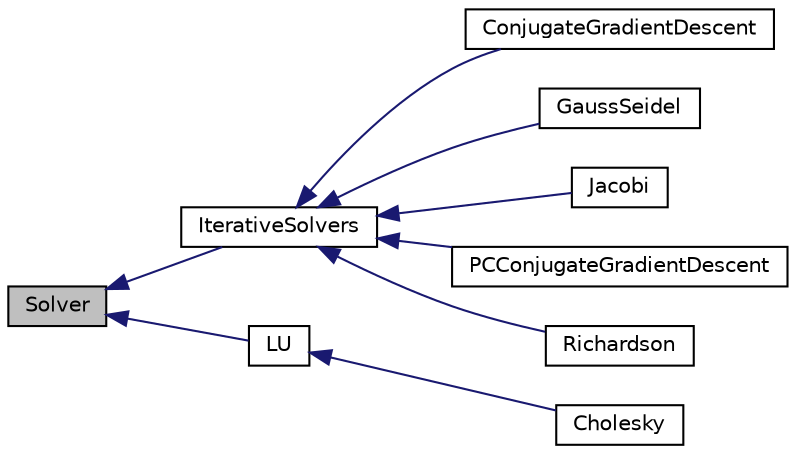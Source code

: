 digraph "Solver"
{
  edge [fontname="Helvetica",fontsize="10",labelfontname="Helvetica",labelfontsize="10"];
  node [fontname="Helvetica",fontsize="10",shape=record];
  rankdir="LR";
  Node0 [label="Solver",height=0.2,width=0.4,color="black", fillcolor="grey75", style="filled", fontcolor="black"];
  Node0 -> Node1 [dir="back",color="midnightblue",fontsize="10",style="solid",fontname="Helvetica"];
  Node1 [label="IterativeSolvers",height=0.2,width=0.4,color="black", fillcolor="white", style="filled",URL="$class_iterative_solvers.html",tooltip="Abstract class for several iterative methods. "];
  Node1 -> Node2 [dir="back",color="midnightblue",fontsize="10",style="solid",fontname="Helvetica"];
  Node2 [label="ConjugateGradientDescent",height=0.2,width=0.4,color="black", fillcolor="white", style="filled",URL="$class_conjugate_gradient_descent.html",tooltip="Conjugate Gradient Method. "];
  Node1 -> Node3 [dir="back",color="midnightblue",fontsize="10",style="solid",fontname="Helvetica"];
  Node3 [label="GaussSeidel",height=0.2,width=0.4,color="black", fillcolor="white", style="filled",URL="$class_gauss_seidel.html",tooltip="Gauss-Seidel Method. "];
  Node1 -> Node4 [dir="back",color="midnightblue",fontsize="10",style="solid",fontname="Helvetica"];
  Node4 [label="Jacobi",height=0.2,width=0.4,color="black", fillcolor="white", style="filled",URL="$class_jacobi.html",tooltip="Jacobi method. "];
  Node1 -> Node5 [dir="back",color="midnightblue",fontsize="10",style="solid",fontname="Helvetica"];
  Node5 [label="PCConjugateGradientDescent",height=0.2,width=0.4,color="black", fillcolor="white", style="filled",URL="$class_p_c_conjugate_gradient_descent.html",tooltip="Preconditioned Conjugate Gradient Method. "];
  Node1 -> Node6 [dir="back",color="midnightblue",fontsize="10",style="solid",fontname="Helvetica"];
  Node6 [label="Richardson",height=0.2,width=0.4,color="black", fillcolor="white", style="filled",URL="$class_richardson.html",tooltip="Richardson method. "];
  Node0 -> Node7 [dir="back",color="midnightblue",fontsize="10",style="solid",fontname="Helvetica"];
  Node7 [label="LU",height=0.2,width=0.4,color="black", fillcolor="white", style="filled",URL="$class_l_u.html",tooltip="LU decomposition. "];
  Node7 -> Node8 [dir="back",color="midnightblue",fontsize="10",style="solid",fontname="Helvetica"];
  Node8 [label="Cholesky",height=0.2,width=0.4,color="black", fillcolor="white", style="filled",URL="$class_cholesky.html",tooltip="Cholesky decomposition. "];
}
